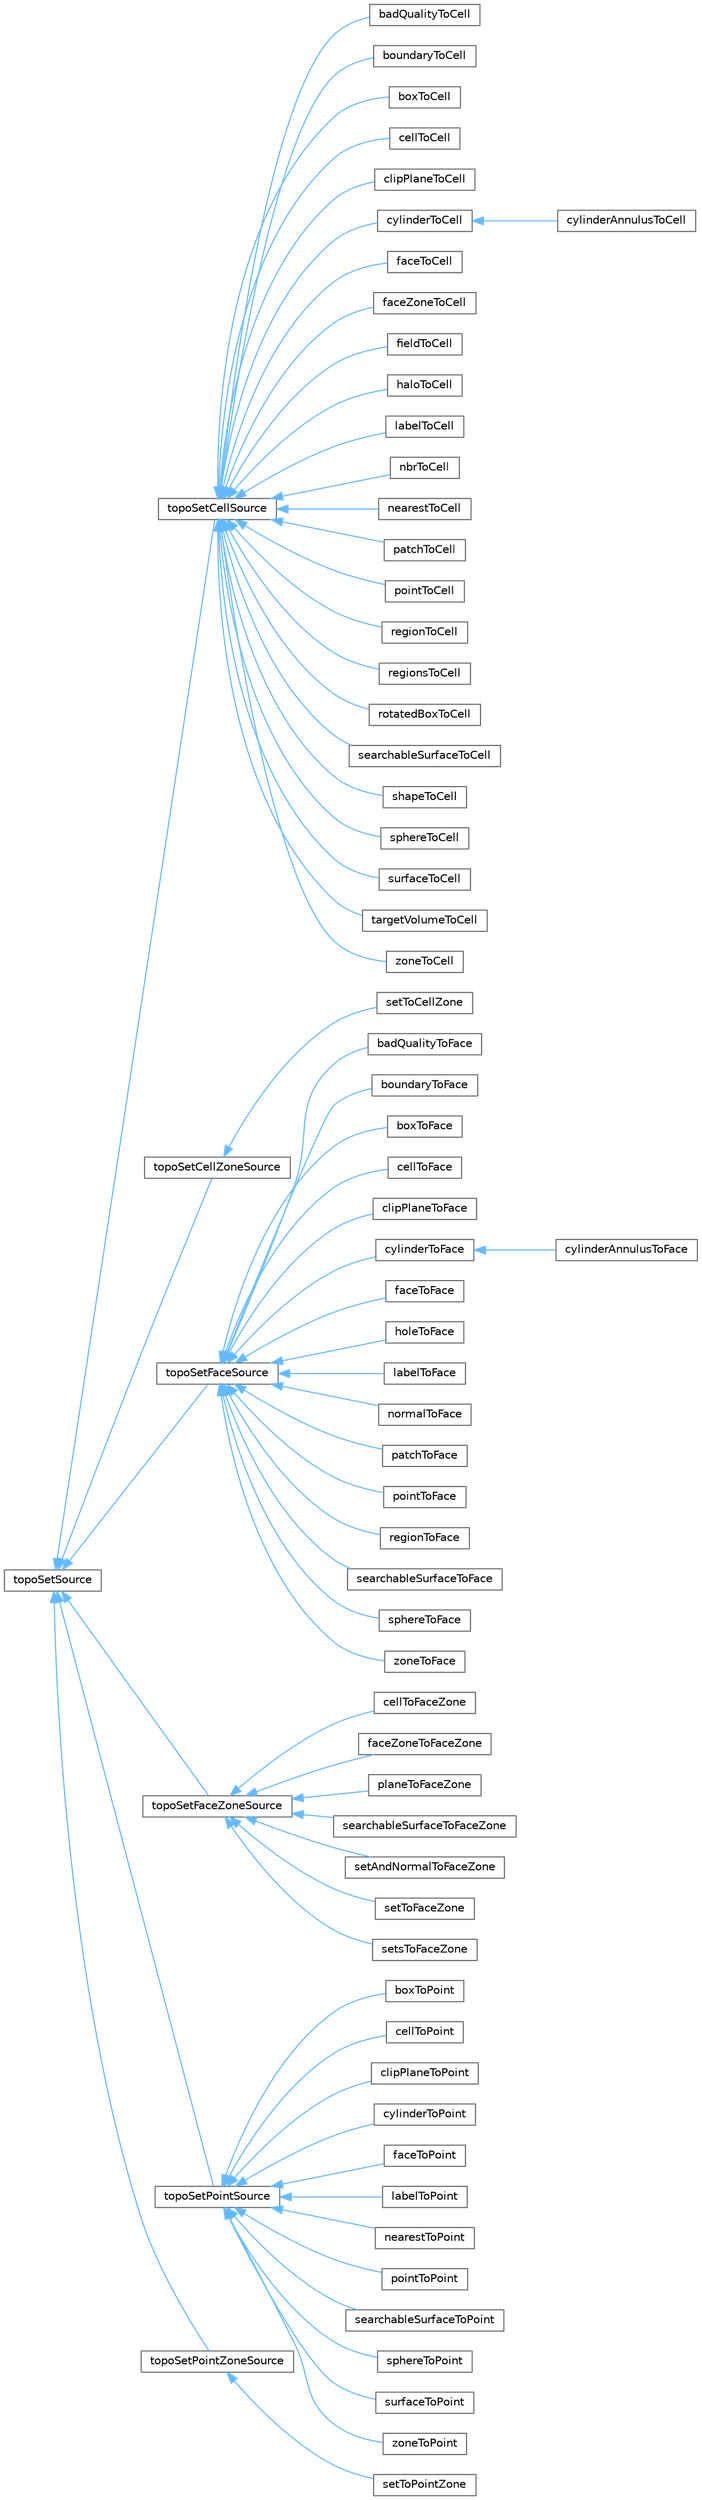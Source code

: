 digraph "Graphical Class Hierarchy"
{
 // LATEX_PDF_SIZE
  bgcolor="transparent";
  edge [fontname=Helvetica,fontsize=10,labelfontname=Helvetica,labelfontsize=10];
  node [fontname=Helvetica,fontsize=10,shape=box,height=0.2,width=0.4];
  rankdir="LR";
  Node0 [id="Node000000",label="topoSetSource",height=0.2,width=0.4,color="grey40", fillcolor="white", style="filled",URL="$classFoam_1_1topoSetSource.html",tooltip="Base class of a source for a topoSet."];
  Node0 -> Node1 [id="edge5446_Node000000_Node000001",dir="back",color="steelblue1",style="solid",tooltip=" "];
  Node1 [id="Node000001",label="topoSetCellSource",height=0.2,width=0.4,color="grey40", fillcolor="white", style="filled",URL="$classFoam_1_1topoSetCellSource.html",tooltip="The topoSetCellSource is a intermediate class for handling topoSet sources for selecting cells."];
  Node1 -> Node2 [id="edge5447_Node000001_Node000002",dir="back",color="steelblue1",style="solid",tooltip=" "];
  Node2 [id="Node000002",label="badQualityToCell",height=0.2,width=0.4,color="grey40", fillcolor="white", style="filled",URL="$classFoam_1_1badQualityToCell.html",tooltip="Selects bad quality cells (using snappyHexMesh/cvMesh mesh quality selector)"];
  Node1 -> Node3 [id="edge5448_Node000001_Node000003",dir="back",color="steelblue1",style="solid",tooltip=" "];
  Node3 [id="Node000003",label="boundaryToCell",height=0.2,width=0.4,color="grey40", fillcolor="white", style="filled",URL="$classFoam_1_1boundaryToCell.html",tooltip="A topoSetCellSource to select all cells possessing at least a single face on all external boundaries."];
  Node1 -> Node4 [id="edge5449_Node000001_Node000004",dir="back",color="steelblue1",style="solid",tooltip=" "];
  Node4 [id="Node000004",label="boxToCell",height=0.2,width=0.4,color="grey40", fillcolor="white", style="filled",URL="$classFoam_1_1boxToCell.html",tooltip="A topoSetCellSource to select all cells whose cell centre inside given bounding box(es)."];
  Node1 -> Node5 [id="edge5450_Node000001_Node000005",dir="back",color="steelblue1",style="solid",tooltip=" "];
  Node5 [id="Node000005",label="cellToCell",height=0.2,width=0.4,color="grey40", fillcolor="white", style="filled",URL="$classFoam_1_1cellToCell.html",tooltip="A topoSetCellSource to select all the cells from given cellSet(s)."];
  Node1 -> Node6 [id="edge5451_Node000001_Node000006",dir="back",color="steelblue1",style="solid",tooltip=" "];
  Node6 [id="Node000006",label="clipPlaneToCell",height=0.2,width=0.4,color="grey40", fillcolor="white", style="filled",URL="$classFoam_1_1clipPlaneToCell.html",tooltip="A topoSetCellSource to select all cells whose cell centre is above the specified plane."];
  Node1 -> Node7 [id="edge5452_Node000001_Node000007",dir="back",color="steelblue1",style="solid",tooltip=" "];
  Node7 [id="Node000007",label="cylinderToCell",height=0.2,width=0.4,color="grey40", fillcolor="white", style="filled",URL="$classFoam_1_1cylinderToCell.html",tooltip="A topoSetCellSource to select all cells whose cell centre inside a given bounding cylinder or cylinde..."];
  Node7 -> Node8 [id="edge5453_Node000007_Node000008",dir="back",color="steelblue1",style="solid",tooltip=" "];
  Node8 [id="Node000008",label="cylinderAnnulusToCell",height=0.2,width=0.4,color="grey40", fillcolor="white", style="filled",URL="$classFoam_1_1cylinderAnnulusToCell.html",tooltip="A topoSetCellSource to select all cells with centres inside a given bounding cylinder annulus."];
  Node1 -> Node9 [id="edge5454_Node000001_Node000009",dir="back",color="steelblue1",style="solid",tooltip=" "];
  Node9 [id="Node000009",label="faceToCell",height=0.2,width=0.4,color="grey40", fillcolor="white", style="filled",URL="$classFoam_1_1faceToCell.html",tooltip="A topoSetCellSource to select all cells based on usage in given faceSet(s), e.g. select cells that ar..."];
  Node1 -> Node10 [id="edge5455_Node000001_Node000010",dir="back",color="steelblue1",style="solid",tooltip=" "];
  Node10 [id="Node000010",label="faceZoneToCell",height=0.2,width=0.4,color="grey40", fillcolor="white", style="filled",URL="$classFoam_1_1faceZoneToCell.html",tooltip="A topoSetCellSource to select cells based on master or slave side of given faceZone(s)."];
  Node1 -> Node11 [id="edge5456_Node000001_Node000011",dir="back",color="steelblue1",style="solid",tooltip=" "];
  Node11 [id="Node000011",label="fieldToCell",height=0.2,width=0.4,color="grey40", fillcolor="white", style="filled",URL="$classFoam_1_1fieldToCell.html",tooltip="A topoSetCellSource to select cells based on volScalarField values, i.e. select cells with given fiel..."];
  Node1 -> Node12 [id="edge5457_Node000001_Node000012",dir="back",color="steelblue1",style="solid",tooltip=" "];
  Node12 [id="Node000012",label="haloToCell",height=0.2,width=0.4,color="grey40", fillcolor="white", style="filled",URL="$classFoam_1_1haloToCell.html",tooltip="A topoSetCellSource to select cells attached to the outside of this cellSet, and add into/remove from..."];
  Node1 -> Node13 [id="edge5458_Node000001_Node000013",dir="back",color="steelblue1",style="solid",tooltip=" "];
  Node13 [id="Node000013",label="labelToCell",height=0.2,width=0.4,color="grey40", fillcolor="white", style="filled",URL="$classFoam_1_1labelToCell.html",tooltip="A topoSetCellSource to select cells based on explicitly given cell labels."];
  Node1 -> Node14 [id="edge5459_Node000001_Node000014",dir="back",color="steelblue1",style="solid",tooltip=" "];
  Node14 [id="Node000014",label="nbrToCell",height=0.2,width=0.4,color="grey40", fillcolor="white", style="filled",URL="$classFoam_1_1nbrToCell.html",tooltip="A topoSetCellSource to select cells with N or less number of neighbouring cells (i...."];
  Node1 -> Node15 [id="edge5460_Node000001_Node000015",dir="back",color="steelblue1",style="solid",tooltip=" "];
  Node15 [id="Node000015",label="nearestToCell",height=0.2,width=0.4,color="grey40", fillcolor="white", style="filled",URL="$classFoam_1_1nearestToCell.html",tooltip="A topoSetCellSource to select cells whose cell centre nearest to given points."];
  Node1 -> Node16 [id="edge5461_Node000001_Node000016",dir="back",color="steelblue1",style="solid",tooltip=" "];
  Node16 [id="Node000016",label="patchToCell",height=0.2,width=0.4,color="grey40", fillcolor="white", style="filled",URL="$classFoam_1_1patchToCell.html",tooltip="A topoSetCellSource to select cells associated with given patch(es)."];
  Node1 -> Node17 [id="edge5462_Node000001_Node000017",dir="back",color="steelblue1",style="solid",tooltip=" "];
  Node17 [id="Node000017",label="pointToCell",height=0.2,width=0.4,color="grey40", fillcolor="white", style="filled",URL="$classFoam_1_1pointToCell.html",tooltip="A topoSetCellSource to select cells with any point or any edge within a given pointSet(s)."];
  Node1 -> Node18 [id="edge5463_Node000001_Node000018",dir="back",color="steelblue1",style="solid",tooltip=" "];
  Node18 [id="Node000018",label="regionToCell",height=0.2,width=0.4,color="grey40", fillcolor="white", style="filled",URL="$classFoam_1_1regionToCell.html",tooltip="A topoSetCellSource to select cells belonging to a topologically connected region (that contains give..."];
  Node1 -> Node19 [id="edge5464_Node000001_Node000019",dir="back",color="steelblue1",style="solid",tooltip=" "];
  Node19 [id="Node000019",label="regionsToCell",height=0.2,width=0.4,color="grey40", fillcolor="white", style="filled",URL="$classFoam_1_1regionsToCell.html",tooltip="TopoSetSource. Select cells belonging to topological connected region (that contains given points)"];
  Node1 -> Node20 [id="edge5465_Node000001_Node000020",dir="back",color="steelblue1",style="solid",tooltip=" "];
  Node20 [id="Node000020",label="rotatedBoxToCell",height=0.2,width=0.4,color="grey40", fillcolor="white", style="filled",URL="$classFoam_1_1rotatedBoxToCell.html",tooltip="A topoSetCellSource to select cells based on cell centres inside a given parallopiped (i...."];
  Node1 -> Node21 [id="edge5466_Node000001_Node000021",dir="back",color="steelblue1",style="solid",tooltip=" "];
  Node21 [id="Node000021",label="searchableSurfaceToCell",height=0.2,width=0.4,color="grey40", fillcolor="white", style="filled",URL="$classFoam_1_1searchableSurfaceToCell.html",tooltip="A topoSetCellSource to select cells whose cell centre enclosed by a given searchableSurface."];
  Node1 -> Node22 [id="edge5467_Node000001_Node000022",dir="back",color="steelblue1",style="solid",tooltip=" "];
  Node22 [id="Node000022",label="shapeToCell",height=0.2,width=0.4,color="grey40", fillcolor="white", style="filled",URL="$classFoam_1_1shapeToCell.html",tooltip="A topoSetCellSource to select cells based on the type of their cell shapes."];
  Node1 -> Node23 [id="edge5468_Node000001_Node000023",dir="back",color="steelblue1",style="solid",tooltip=" "];
  Node23 [id="Node000023",label="sphereToCell",height=0.2,width=0.4,color="grey40", fillcolor="white", style="filled",URL="$classFoam_1_1sphereToCell.html",tooltip="A topoSetCellSource to select cells based on cell centres inside a given bounding sphere."];
  Node1 -> Node24 [id="edge5469_Node000001_Node000024",dir="back",color="steelblue1",style="solid",tooltip=" "];
  Node24 [id="Node000024",label="surfaceToCell",height=0.2,width=0.4,color="grey40", fillcolor="white", style="filled",URL="$classFoam_1_1surfaceToCell.html",tooltip="A topoSetCellSource to select cells based on relation to a surface given by an external file."];
  Node1 -> Node25 [id="edge5470_Node000001_Node000025",dir="back",color="steelblue1",style="solid",tooltip=" "];
  Node25 [id="Node000025",label="targetVolumeToCell",height=0.2,width=0.4,color="grey40", fillcolor="white", style="filled",URL="$classFoam_1_1targetVolumeToCell.html",tooltip="A topoSetCellSource to select cells based on a target volume of cells. Adapts a plane until it has en..."];
  Node1 -> Node26 [id="edge5471_Node000001_Node000026",dir="back",color="steelblue1",style="solid",tooltip=" "];
  Node26 [id="Node000026",label="zoneToCell",height=0.2,width=0.4,color="grey40", fillcolor="white", style="filled",URL="$classFoam_1_1zoneToCell.html",tooltip="A topoSetCellSource to convert cellZone(s) to a cellSet."];
  Node0 -> Node27 [id="edge5472_Node000000_Node000027",dir="back",color="steelblue1",style="solid",tooltip=" "];
  Node27 [id="Node000027",label="topoSetCellZoneSource",height=0.2,width=0.4,color="grey40", fillcolor="white", style="filled",URL="$classFoam_1_1topoSetCellZoneSource.html",tooltip="The topoSetCellZoneSource is a intermediate class for handling topoSet sources for selecting cell zon..."];
  Node27 -> Node28 [id="edge5473_Node000027_Node000028",dir="back",color="steelblue1",style="solid",tooltip=" "];
  Node28 [id="Node000028",label="setToCellZone",height=0.2,width=0.4,color="grey40", fillcolor="white", style="filled",URL="$classFoam_1_1setToCellZone.html",tooltip="A topoSetSource to convert a cellSet to a cellZone (and associated cellSet)."];
  Node0 -> Node29 [id="edge5474_Node000000_Node000029",dir="back",color="steelblue1",style="solid",tooltip=" "];
  Node29 [id="Node000029",label="topoSetFaceSource",height=0.2,width=0.4,color="grey40", fillcolor="white", style="filled",URL="$classFoam_1_1topoSetFaceSource.html",tooltip="The topoSetFaceSource is a intermediate class for handling topoSet sources for selecting faces."];
  Node29 -> Node30 [id="edge5475_Node000029_Node000030",dir="back",color="steelblue1",style="solid",tooltip=" "];
  Node30 [id="Node000030",label="badQualityToFace",height=0.2,width=0.4,color="grey40", fillcolor="white", style="filled",URL="$classFoam_1_1badQualityToFace.html",tooltip="Selects bad quality faces (using snappyHexMesh/cvMesh mesh quality selector)"];
  Node29 -> Node31 [id="edge5476_Node000029_Node000031",dir="back",color="steelblue1",style="solid",tooltip=" "];
  Node31 [id="Node000031",label="boundaryToFace",height=0.2,width=0.4,color="grey40", fillcolor="white", style="filled",URL="$classFoam_1_1boundaryToFace.html",tooltip="A topoSetFaceSource to select faces on all external boundaries."];
  Node29 -> Node32 [id="edge5477_Node000029_Node000032",dir="back",color="steelblue1",style="solid",tooltip=" "];
  Node32 [id="Node000032",label="boxToFace",height=0.2,width=0.4,color="grey40", fillcolor="white", style="filled",URL="$classFoam_1_1boxToFace.html",tooltip="A topoSetFaceSource to select all faces whose face centre inside given bounding box(es)."];
  Node29 -> Node33 [id="edge5478_Node000029_Node000033",dir="back",color="steelblue1",style="solid",tooltip=" "];
  Node33 [id="Node000033",label="cellToFace",height=0.2,width=0.4,color="grey40", fillcolor="white", style="filled",URL="$classFoam_1_1cellToFace.html",tooltip="A topoSetFaceSource to select all the faces from given cellSet(s)."];
  Node29 -> Node34 [id="edge5479_Node000029_Node000034",dir="back",color="steelblue1",style="solid",tooltip=" "];
  Node34 [id="Node000034",label="clipPlaneToFace",height=0.2,width=0.4,color="grey40", fillcolor="white", style="filled",URL="$classFoam_1_1clipPlaneToFace.html",tooltip="A topoSetFaceSource to select all faces whose face centre is above the specified plane."];
  Node29 -> Node35 [id="edge5480_Node000029_Node000035",dir="back",color="steelblue1",style="solid",tooltip=" "];
  Node35 [id="Node000035",label="cylinderToFace",height=0.2,width=0.4,color="grey40", fillcolor="white", style="filled",URL="$classFoam_1_1cylinderToFace.html",tooltip="A topoSetFaceSource to select all faces whose face centre inside a given bounding cylinder or cylinde..."];
  Node35 -> Node36 [id="edge5481_Node000035_Node000036",dir="back",color="steelblue1",style="solid",tooltip=" "];
  Node36 [id="Node000036",label="cylinderAnnulusToFace",height=0.2,width=0.4,color="grey40", fillcolor="white", style="filled",URL="$classFoam_1_1cylinderAnnulusToFace.html",tooltip="A topoSetFaceSource to select all faces with centres inside a given bounding cylinder annulus."];
  Node29 -> Node37 [id="edge5482_Node000029_Node000037",dir="back",color="steelblue1",style="solid",tooltip=" "];
  Node37 [id="Node000037",label="faceToFace",height=0.2,width=0.4,color="grey40", fillcolor="white", style="filled",URL="$classFoam_1_1faceToFace.html",tooltip="A topoSetFaceSource to select faces based on usage in another faceSet."];
  Node29 -> Node38 [id="edge5483_Node000029_Node000038",dir="back",color="steelblue1",style="solid",tooltip=" "];
  Node38 [id="Node000038",label="holeToFace",height=0.2,width=0.4,color="grey40", fillcolor="white", style="filled",URL="$classFoam_1_1holeToFace.html",tooltip="A topoSetFaceSource to select a set of faces that closes a hole i.e. disconnects zones (specified by ..."];
  Node29 -> Node39 [id="edge5484_Node000029_Node000039",dir="back",color="steelblue1",style="solid",tooltip=" "];
  Node39 [id="Node000039",label="labelToFace",height=0.2,width=0.4,color="grey40", fillcolor="white", style="filled",URL="$classFoam_1_1labelToFace.html",tooltip="A topoSetFaceSource to select faces based on explicitly given face labels."];
  Node29 -> Node40 [id="edge5485_Node000029_Node000040",dir="back",color="steelblue1",style="solid",tooltip=" "];
  Node40 [id="Node000040",label="normalToFace",height=0.2,width=0.4,color="grey40", fillcolor="white", style="filled",URL="$classFoam_1_1normalToFace.html",tooltip="A topoSetFaceSource to select faces whose surface normal aligned with a given direction."];
  Node29 -> Node41 [id="edge5486_Node000029_Node000041",dir="back",color="steelblue1",style="solid",tooltip=" "];
  Node41 [id="Node000041",label="patchToFace",height=0.2,width=0.4,color="grey40", fillcolor="white", style="filled",URL="$classFoam_1_1patchToFace.html",tooltip="A topoSetFaceSource to select cells associated with given patch(es)."];
  Node29 -> Node42 [id="edge5487_Node000029_Node000042",dir="back",color="steelblue1",style="solid",tooltip=" "];
  Node42 [id="Node000042",label="pointToFace",height=0.2,width=0.4,color="grey40", fillcolor="white", style="filled",URL="$classFoam_1_1pointToFace.html",tooltip="A topoSetFaceSource to select faces with any point or any edge within a given pointSet(s)."];
  Node29 -> Node43 [id="edge5488_Node000029_Node000043",dir="back",color="steelblue1",style="solid",tooltip=" "];
  Node43 [id="Node000043",label="regionToFace",height=0.2,width=0.4,color="grey40", fillcolor="white", style="filled",URL="$classFoam_1_1regionToFace.html",tooltip="A topoSetFaceSource to select cells belonging to a topologically connected region (that contains give..."];
  Node29 -> Node44 [id="edge5489_Node000029_Node000044",dir="back",color="steelblue1",style="solid",tooltip=" "];
  Node44 [id="Node000044",label="searchableSurfaceToFace",height=0.2,width=0.4,color="grey40", fillcolor="white", style="filled",URL="$classFoam_1_1searchableSurfaceToFace.html",tooltip="A topoSetFaceSource to select faces whose face centre enclosed by a given searchableSurface."];
  Node29 -> Node45 [id="edge5490_Node000029_Node000045",dir="back",color="steelblue1",style="solid",tooltip=" "];
  Node45 [id="Node000045",label="sphereToFace",height=0.2,width=0.4,color="grey40", fillcolor="white", style="filled",URL="$classFoam_1_1sphereToFace.html",tooltip="A topoSetFaceSource to select faces based on face centres inside a given bounding sphere."];
  Node29 -> Node46 [id="edge5491_Node000029_Node000046",dir="back",color="steelblue1",style="solid",tooltip=" "];
  Node46 [id="Node000046",label="zoneToFace",height=0.2,width=0.4,color="grey40", fillcolor="white", style="filled",URL="$classFoam_1_1zoneToFace.html",tooltip="A topoSetFaceSource to convert faceZone(s) to a faceSet."];
  Node0 -> Node47 [id="edge5492_Node000000_Node000047",dir="back",color="steelblue1",style="solid",tooltip=" "];
  Node47 [id="Node000047",label="topoSetFaceZoneSource",height=0.2,width=0.4,color="grey40", fillcolor="white", style="filled",URL="$classFoam_1_1topoSetFaceZoneSource.html",tooltip="The topoSetFaceZoneSource is a intermediate class for handling topoSet sources for selecting face zon..."];
  Node47 -> Node48 [id="edge5493_Node000047_Node000048",dir="back",color="steelblue1",style="solid",tooltip=" "];
  Node48 [id="Node000048",label="cellToFaceZone",height=0.2,width=0.4,color="grey40", fillcolor="white", style="filled",URL="$classFoam_1_1cellToFaceZone.html",tooltip="A topoSetSource to select faces with only one neighbour (i.e. outside) in a specified cellSet."];
  Node47 -> Node49 [id="edge5494_Node000047_Node000049",dir="back",color="steelblue1",style="solid",tooltip=" "];
  Node49 [id="Node000049",label="faceZoneToFaceZone",height=0.2,width=0.4,color="grey40", fillcolor="white", style="filled",URL="$classFoam_1_1faceZoneToFaceZone.html",tooltip="A topoSetSource to select faces of a given faceZone."];
  Node47 -> Node50 [id="edge5495_Node000047_Node000050",dir="back",color="steelblue1",style="solid",tooltip=" "];
  Node50 [id="Node000050",label="planeToFaceZone",height=0.2,width=0.4,color="grey40", fillcolor="white", style="filled",URL="$classFoam_1_1planeToFaceZone.html",tooltip="A topoSetSource to select faces based on the adjacent cell centres spanning a given plane...."];
  Node47 -> Node51 [id="edge5496_Node000047_Node000051",dir="back",color="steelblue1",style="solid",tooltip=" "];
  Node51 [id="Node000051",label="searchableSurfaceToFaceZone",height=0.2,width=0.4,color="grey40", fillcolor="white", style="filled",URL="$classFoam_1_1searchableSurfaceToFaceZone.html",tooltip="A topoSetSource to select all faces whose cell-cell centre vector intersects with a given searchableS..."];
  Node47 -> Node52 [id="edge5497_Node000047_Node000052",dir="back",color="steelblue1",style="solid",tooltip=" "];
  Node52 [id="Node000052",label="setAndNormalToFaceZone",height=0.2,width=0.4,color="grey40", fillcolor="white", style="filled",URL="$classFoam_1_1setAndNormalToFaceZone.html",tooltip="A topoSetSource to select faces based on usage in a faceSet, where the normal vector is used to orien..."];
  Node47 -> Node53 [id="edge5498_Node000047_Node000053",dir="back",color="steelblue1",style="solid",tooltip=" "];
  Node53 [id="Node000053",label="setToFaceZone",height=0.2,width=0.4,color="grey40", fillcolor="white", style="filled",URL="$classFoam_1_1setToFaceZone.html",tooltip="A topoSetSource to convert a faceSet to a faceZone (and associated faceSet)."];
  Node47 -> Node54 [id="edge5499_Node000047_Node000054",dir="back",color="steelblue1",style="solid",tooltip=" "];
  Node54 [id="Node000054",label="setsToFaceZone",height=0.2,width=0.4,color="grey40", fillcolor="white", style="filled",URL="$classFoam_1_1setsToFaceZone.html",tooltip="A topoSetSource to select all faces in a given faceSet, which are oriented in slave cells of a given ..."];
  Node0 -> Node55 [id="edge5500_Node000000_Node000055",dir="back",color="steelblue1",style="solid",tooltip=" "];
  Node55 [id="Node000055",label="topoSetPointSource",height=0.2,width=0.4,color="grey40", fillcolor="white", style="filled",URL="$classFoam_1_1topoSetPointSource.html",tooltip="The topoSetPointSource is a intermediate class for handling topoSet sources for selecting points."];
  Node55 -> Node56 [id="edge5501_Node000055_Node000056",dir="back",color="steelblue1",style="solid",tooltip=" "];
  Node56 [id="Node000056",label="boxToPoint",height=0.2,width=0.4,color="grey40", fillcolor="white", style="filled",URL="$classFoam_1_1boxToPoint.html",tooltip="A topoSetPointSource to select all points based on whether they are inside given bounding box(es)."];
  Node55 -> Node57 [id="edge5502_Node000055_Node000057",dir="back",color="steelblue1",style="solid",tooltip=" "];
  Node57 [id="Node000057",label="cellToPoint",height=0.2,width=0.4,color="grey40", fillcolor="white", style="filled",URL="$classFoam_1_1cellToPoint.html",tooltip="A topoSetPointSource to select all the points from given cellSet(s)."];
  Node55 -> Node58 [id="edge5503_Node000055_Node000058",dir="back",color="steelblue1",style="solid",tooltip=" "];
  Node58 [id="Node000058",label="clipPlaneToPoint",height=0.2,width=0.4,color="grey40", fillcolor="white", style="filled",URL="$classFoam_1_1clipPlaneToPoint.html",tooltip="A topoSetPointSource to select all points above the specified plane."];
  Node55 -> Node59 [id="edge5504_Node000055_Node000059",dir="back",color="steelblue1",style="solid",tooltip=" "];
  Node59 [id="Node000059",label="cylinderToPoint",height=0.2,width=0.4,color="grey40", fillcolor="white", style="filled",URL="$classFoam_1_1cylinderToPoint.html",tooltip="A topoSetPointSource to select all points which are inside a given bounding cylinder or cylinder annu..."];
  Node55 -> Node60 [id="edge5505_Node000055_Node000060",dir="back",color="steelblue1",style="solid",tooltip=" "];
  Node60 [id="Node000060",label="faceToPoint",height=0.2,width=0.4,color="grey40", fillcolor="white", style="filled",URL="$classFoam_1_1faceToPoint.html",tooltip="A topoSetPointSource to select all points based on usage in given faceSet(s)."];
  Node55 -> Node61 [id="edge5506_Node000055_Node000061",dir="back",color="steelblue1",style="solid",tooltip=" "];
  Node61 [id="Node000061",label="labelToPoint",height=0.2,width=0.4,color="grey40", fillcolor="white", style="filled",URL="$classFoam_1_1labelToPoint.html",tooltip="A topoSetPointSource to select points based on explicitly given point labels."];
  Node55 -> Node62 [id="edge5507_Node000055_Node000062",dir="back",color="steelblue1",style="solid",tooltip=" "];
  Node62 [id="Node000062",label="nearestToPoint",height=0.2,width=0.4,color="grey40", fillcolor="white", style="filled",URL="$classFoam_1_1nearestToPoint.html",tooltip="A topoSetPointSource to select points nearest to given points."];
  Node55 -> Node63 [id="edge5508_Node000055_Node000063",dir="back",color="steelblue1",style="solid",tooltip=" "];
  Node63 [id="Node000063",label="pointToPoint",height=0.2,width=0.4,color="grey40", fillcolor="white", style="filled",URL="$classFoam_1_1pointToPoint.html",tooltip="A topoSetPointSource to select all points from given pointSet(s)."];
  Node55 -> Node64 [id="edge5509_Node000055_Node000064",dir="back",color="steelblue1",style="solid",tooltip=" "];
  Node64 [id="Node000064",label="searchableSurfaceToPoint",height=0.2,width=0.4,color="grey40", fillcolor="white", style="filled",URL="$classFoam_1_1searchableSurfaceToPoint.html",tooltip="A topoSetPointSource to select points which are centre enclosed by a given searchableSurface."];
  Node55 -> Node65 [id="edge5510_Node000055_Node000065",dir="back",color="steelblue1",style="solid",tooltip=" "];
  Node65 [id="Node000065",label="sphereToPoint",height=0.2,width=0.4,color="grey40", fillcolor="white", style="filled",URL="$classFoam_1_1sphereToPoint.html",tooltip="A topoSetPointSource to select points which are inside a given bounding sphere."];
  Node55 -> Node66 [id="edge5511_Node000055_Node000066",dir="back",color="steelblue1",style="solid",tooltip=" "];
  Node66 [id="Node000066",label="surfaceToPoint",height=0.2,width=0.4,color="grey40", fillcolor="white", style="filled",URL="$classFoam_1_1surfaceToPoint.html",tooltip="A topoSetPointSource to select points based on relation to a surface given by an external file."];
  Node55 -> Node67 [id="edge5512_Node000055_Node000067",dir="back",color="steelblue1",style="solid",tooltip=" "];
  Node67 [id="Node000067",label="zoneToPoint",height=0.2,width=0.4,color="grey40", fillcolor="white", style="filled",URL="$classFoam_1_1zoneToPoint.html",tooltip="A topoSetPointSource to convert pointZone(s) to a pointSet."];
  Node0 -> Node68 [id="edge5513_Node000000_Node000068",dir="back",color="steelblue1",style="solid",tooltip=" "];
  Node68 [id="Node000068",label="topoSetPointZoneSource",height=0.2,width=0.4,color="grey40", fillcolor="white", style="filled",URL="$classFoam_1_1topoSetPointZoneSource.html",tooltip="The topoSetPointZoneSource is a intermediate class for handling topoSet sources for selecting point z..."];
  Node68 -> Node69 [id="edge5514_Node000068_Node000069",dir="back",color="steelblue1",style="solid",tooltip=" "];
  Node69 [id="Node000069",label="setToPointZone",height=0.2,width=0.4,color="grey40", fillcolor="white", style="filled",URL="$classFoam_1_1setToPointZone.html",tooltip="A topoSetSource to convert a pointSet to a pointZone (and associated pointSet)."];
}
